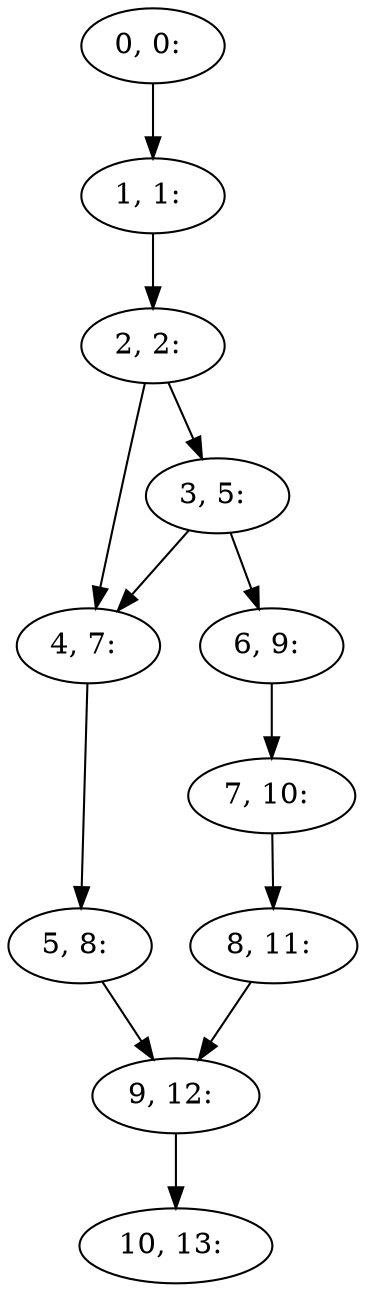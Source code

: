 digraph G {
0[label="0, 0: "];
1[label="1, 1: "];
2[label="2, 2: "];
3[label="3, 5: "];
4[label="4, 7: "];
5[label="5, 8: "];
6[label="6, 9: "];
7[label="7, 10: "];
8[label="8, 11: "];
9[label="9, 12: "];
10[label="10, 13: "];
0->1 ;
1->2 ;
2->3 ;
2->4 ;
3->4 ;
3->6 ;
4->5 ;
5->9 ;
6->7 ;
7->8 ;
8->9 ;
9->10 ;
}
